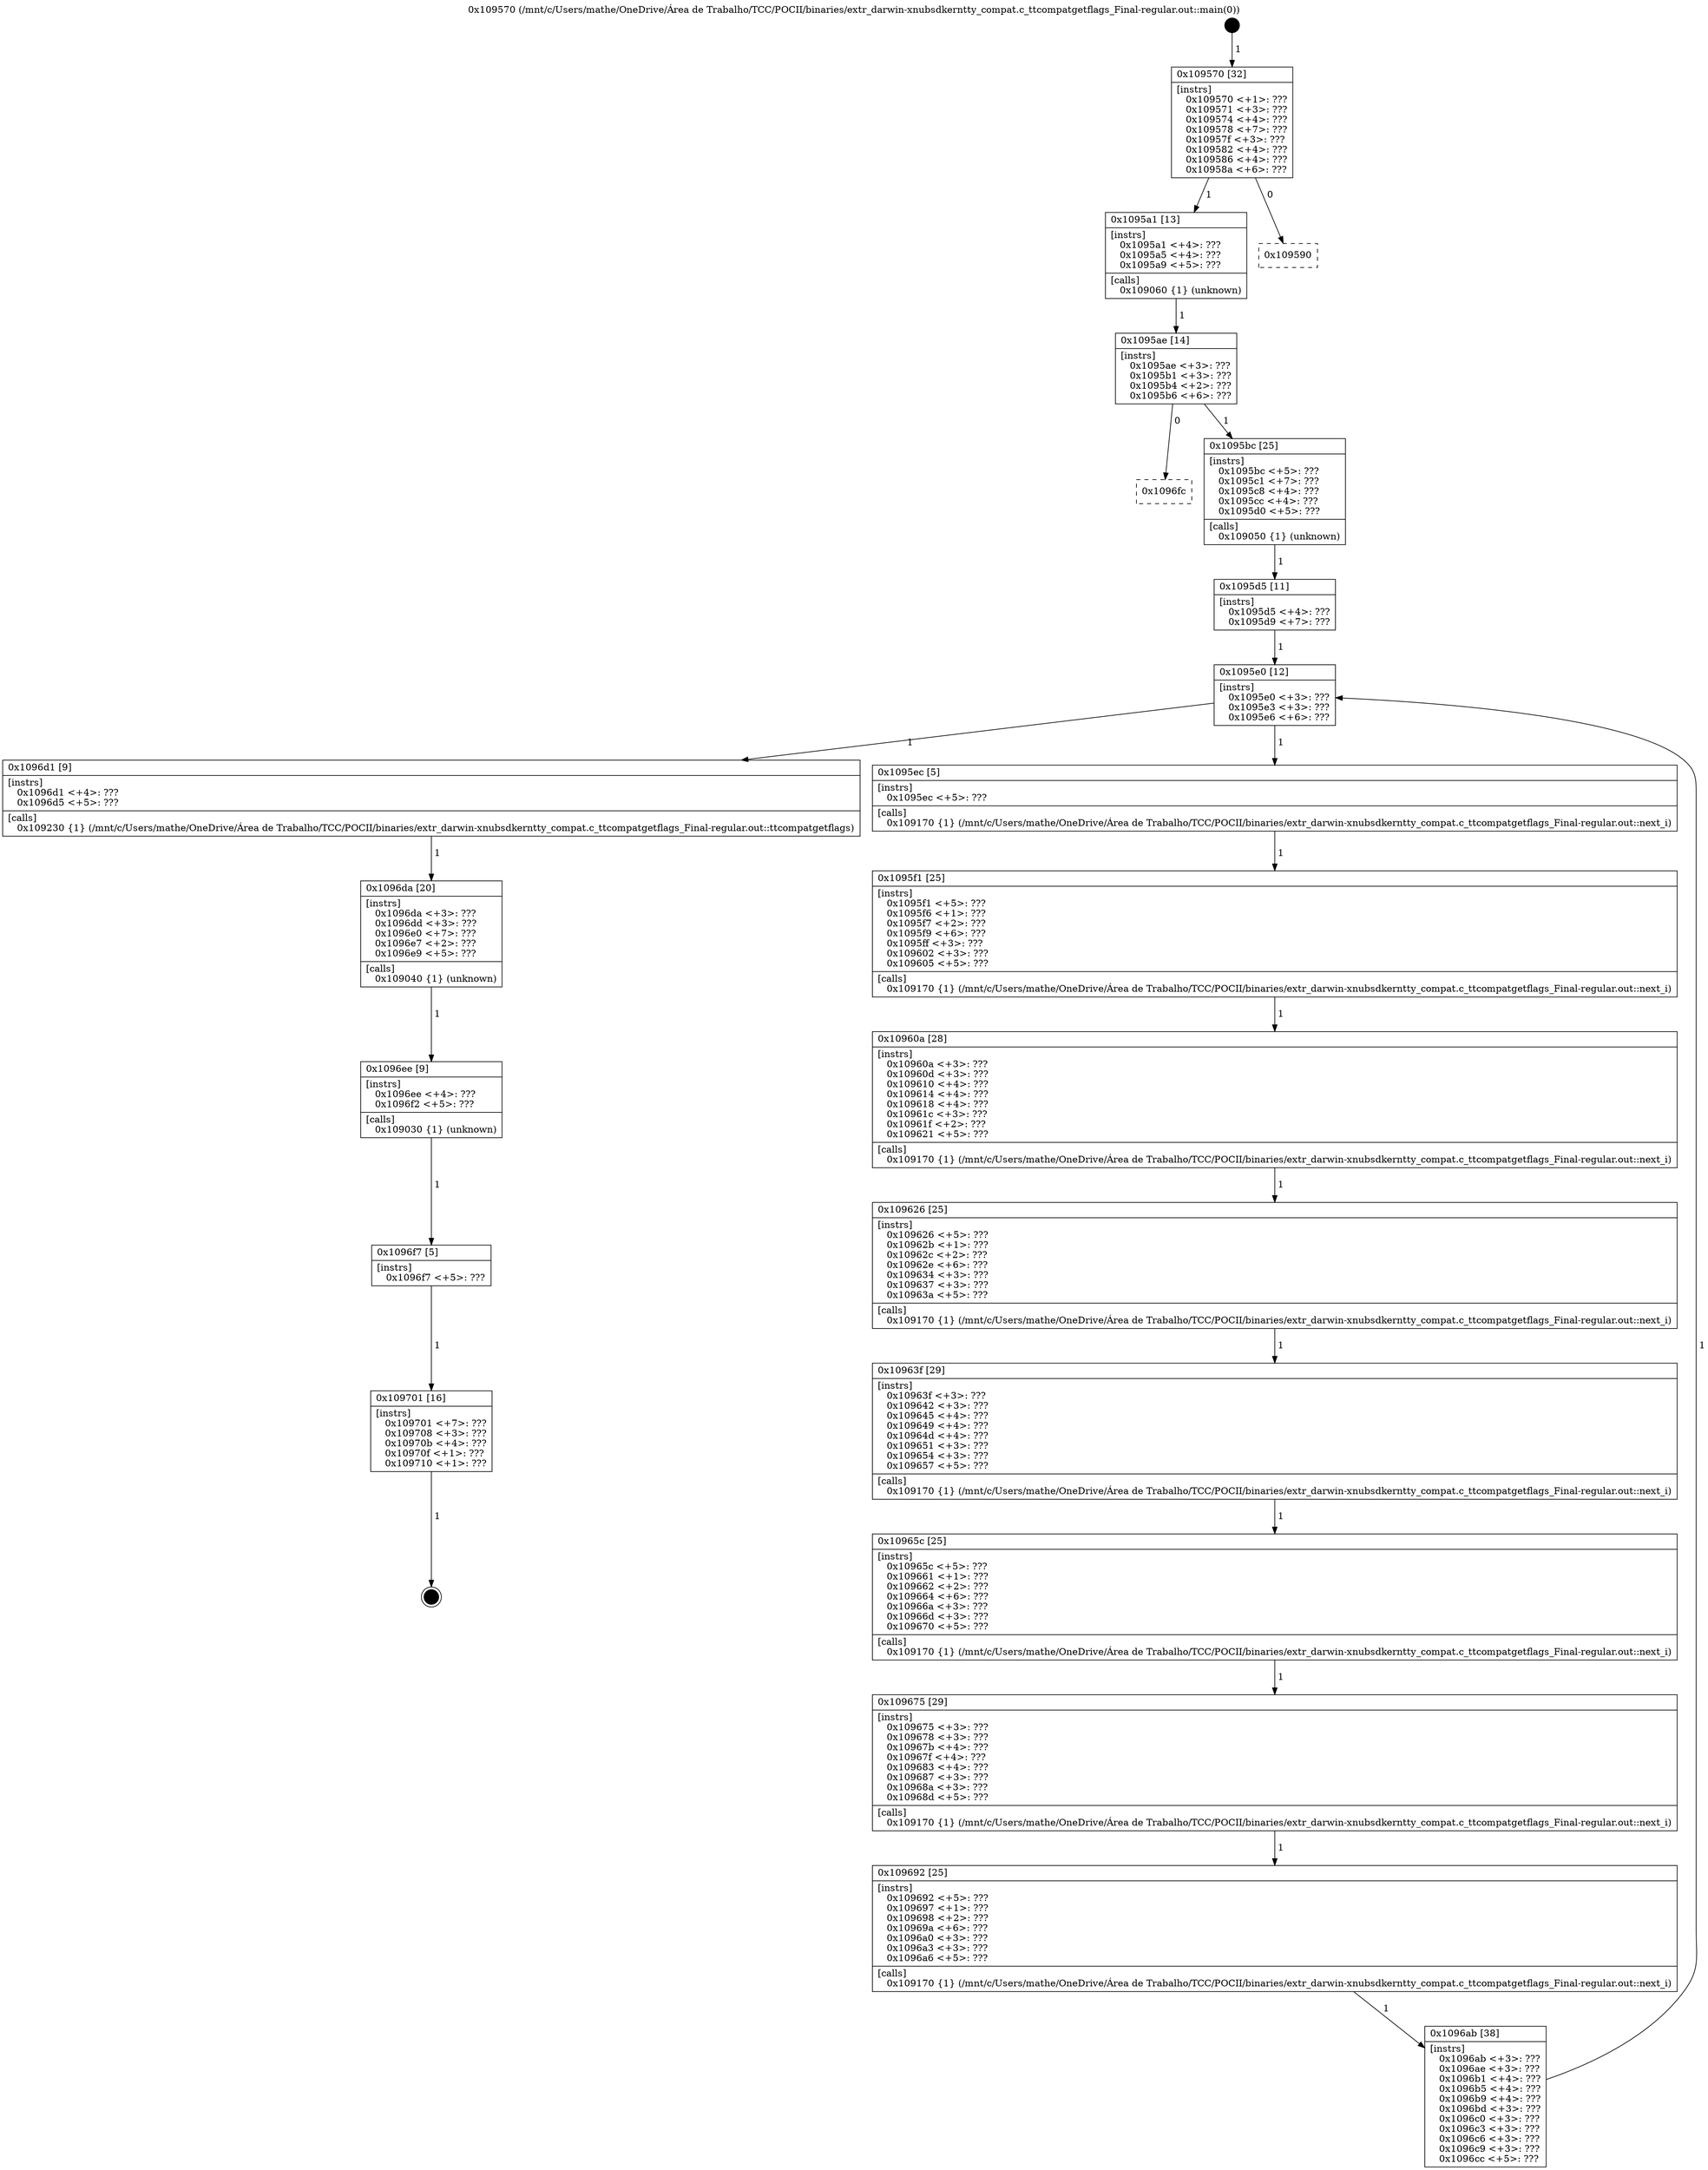 digraph "0x109570" {
  label = "0x109570 (/mnt/c/Users/mathe/OneDrive/Área de Trabalho/TCC/POCII/binaries/extr_darwin-xnubsdkerntty_compat.c_ttcompatgetflags_Final-regular.out::main(0))"
  labelloc = "t"
  node[shape=record]

  Entry [label="",width=0.3,height=0.3,shape=circle,fillcolor=black,style=filled]
  "0x109570" [label="{
     0x109570 [32]\l
     | [instrs]\l
     &nbsp;&nbsp;0x109570 \<+1\>: ???\l
     &nbsp;&nbsp;0x109571 \<+3\>: ???\l
     &nbsp;&nbsp;0x109574 \<+4\>: ???\l
     &nbsp;&nbsp;0x109578 \<+7\>: ???\l
     &nbsp;&nbsp;0x10957f \<+3\>: ???\l
     &nbsp;&nbsp;0x109582 \<+4\>: ???\l
     &nbsp;&nbsp;0x109586 \<+4\>: ???\l
     &nbsp;&nbsp;0x10958a \<+6\>: ???\l
  }"]
  "0x1095a1" [label="{
     0x1095a1 [13]\l
     | [instrs]\l
     &nbsp;&nbsp;0x1095a1 \<+4\>: ???\l
     &nbsp;&nbsp;0x1095a5 \<+4\>: ???\l
     &nbsp;&nbsp;0x1095a9 \<+5\>: ???\l
     | [calls]\l
     &nbsp;&nbsp;0x109060 \{1\} (unknown)\l
  }"]
  "0x109590" [label="{
     0x109590\l
  }", style=dashed]
  "0x1095ae" [label="{
     0x1095ae [14]\l
     | [instrs]\l
     &nbsp;&nbsp;0x1095ae \<+3\>: ???\l
     &nbsp;&nbsp;0x1095b1 \<+3\>: ???\l
     &nbsp;&nbsp;0x1095b4 \<+2\>: ???\l
     &nbsp;&nbsp;0x1095b6 \<+6\>: ???\l
  }"]
  "0x1096fc" [label="{
     0x1096fc\l
  }", style=dashed]
  "0x1095bc" [label="{
     0x1095bc [25]\l
     | [instrs]\l
     &nbsp;&nbsp;0x1095bc \<+5\>: ???\l
     &nbsp;&nbsp;0x1095c1 \<+7\>: ???\l
     &nbsp;&nbsp;0x1095c8 \<+4\>: ???\l
     &nbsp;&nbsp;0x1095cc \<+4\>: ???\l
     &nbsp;&nbsp;0x1095d0 \<+5\>: ???\l
     | [calls]\l
     &nbsp;&nbsp;0x109050 \{1\} (unknown)\l
  }"]
  Exit [label="",width=0.3,height=0.3,shape=circle,fillcolor=black,style=filled,peripheries=2]
  "0x1095e0" [label="{
     0x1095e0 [12]\l
     | [instrs]\l
     &nbsp;&nbsp;0x1095e0 \<+3\>: ???\l
     &nbsp;&nbsp;0x1095e3 \<+3\>: ???\l
     &nbsp;&nbsp;0x1095e6 \<+6\>: ???\l
  }"]
  "0x1096d1" [label="{
     0x1096d1 [9]\l
     | [instrs]\l
     &nbsp;&nbsp;0x1096d1 \<+4\>: ???\l
     &nbsp;&nbsp;0x1096d5 \<+5\>: ???\l
     | [calls]\l
     &nbsp;&nbsp;0x109230 \{1\} (/mnt/c/Users/mathe/OneDrive/Área de Trabalho/TCC/POCII/binaries/extr_darwin-xnubsdkerntty_compat.c_ttcompatgetflags_Final-regular.out::ttcompatgetflags)\l
  }"]
  "0x1095ec" [label="{
     0x1095ec [5]\l
     | [instrs]\l
     &nbsp;&nbsp;0x1095ec \<+5\>: ???\l
     | [calls]\l
     &nbsp;&nbsp;0x109170 \{1\} (/mnt/c/Users/mathe/OneDrive/Área de Trabalho/TCC/POCII/binaries/extr_darwin-xnubsdkerntty_compat.c_ttcompatgetflags_Final-regular.out::next_i)\l
  }"]
  "0x1095f1" [label="{
     0x1095f1 [25]\l
     | [instrs]\l
     &nbsp;&nbsp;0x1095f1 \<+5\>: ???\l
     &nbsp;&nbsp;0x1095f6 \<+1\>: ???\l
     &nbsp;&nbsp;0x1095f7 \<+2\>: ???\l
     &nbsp;&nbsp;0x1095f9 \<+6\>: ???\l
     &nbsp;&nbsp;0x1095ff \<+3\>: ???\l
     &nbsp;&nbsp;0x109602 \<+3\>: ???\l
     &nbsp;&nbsp;0x109605 \<+5\>: ???\l
     | [calls]\l
     &nbsp;&nbsp;0x109170 \{1\} (/mnt/c/Users/mathe/OneDrive/Área de Trabalho/TCC/POCII/binaries/extr_darwin-xnubsdkerntty_compat.c_ttcompatgetflags_Final-regular.out::next_i)\l
  }"]
  "0x10960a" [label="{
     0x10960a [28]\l
     | [instrs]\l
     &nbsp;&nbsp;0x10960a \<+3\>: ???\l
     &nbsp;&nbsp;0x10960d \<+3\>: ???\l
     &nbsp;&nbsp;0x109610 \<+4\>: ???\l
     &nbsp;&nbsp;0x109614 \<+4\>: ???\l
     &nbsp;&nbsp;0x109618 \<+4\>: ???\l
     &nbsp;&nbsp;0x10961c \<+3\>: ???\l
     &nbsp;&nbsp;0x10961f \<+2\>: ???\l
     &nbsp;&nbsp;0x109621 \<+5\>: ???\l
     | [calls]\l
     &nbsp;&nbsp;0x109170 \{1\} (/mnt/c/Users/mathe/OneDrive/Área de Trabalho/TCC/POCII/binaries/extr_darwin-xnubsdkerntty_compat.c_ttcompatgetflags_Final-regular.out::next_i)\l
  }"]
  "0x109626" [label="{
     0x109626 [25]\l
     | [instrs]\l
     &nbsp;&nbsp;0x109626 \<+5\>: ???\l
     &nbsp;&nbsp;0x10962b \<+1\>: ???\l
     &nbsp;&nbsp;0x10962c \<+2\>: ???\l
     &nbsp;&nbsp;0x10962e \<+6\>: ???\l
     &nbsp;&nbsp;0x109634 \<+3\>: ???\l
     &nbsp;&nbsp;0x109637 \<+3\>: ???\l
     &nbsp;&nbsp;0x10963a \<+5\>: ???\l
     | [calls]\l
     &nbsp;&nbsp;0x109170 \{1\} (/mnt/c/Users/mathe/OneDrive/Área de Trabalho/TCC/POCII/binaries/extr_darwin-xnubsdkerntty_compat.c_ttcompatgetflags_Final-regular.out::next_i)\l
  }"]
  "0x10963f" [label="{
     0x10963f [29]\l
     | [instrs]\l
     &nbsp;&nbsp;0x10963f \<+3\>: ???\l
     &nbsp;&nbsp;0x109642 \<+3\>: ???\l
     &nbsp;&nbsp;0x109645 \<+4\>: ???\l
     &nbsp;&nbsp;0x109649 \<+4\>: ???\l
     &nbsp;&nbsp;0x10964d \<+4\>: ???\l
     &nbsp;&nbsp;0x109651 \<+3\>: ???\l
     &nbsp;&nbsp;0x109654 \<+3\>: ???\l
     &nbsp;&nbsp;0x109657 \<+5\>: ???\l
     | [calls]\l
     &nbsp;&nbsp;0x109170 \{1\} (/mnt/c/Users/mathe/OneDrive/Área de Trabalho/TCC/POCII/binaries/extr_darwin-xnubsdkerntty_compat.c_ttcompatgetflags_Final-regular.out::next_i)\l
  }"]
  "0x10965c" [label="{
     0x10965c [25]\l
     | [instrs]\l
     &nbsp;&nbsp;0x10965c \<+5\>: ???\l
     &nbsp;&nbsp;0x109661 \<+1\>: ???\l
     &nbsp;&nbsp;0x109662 \<+2\>: ???\l
     &nbsp;&nbsp;0x109664 \<+6\>: ???\l
     &nbsp;&nbsp;0x10966a \<+3\>: ???\l
     &nbsp;&nbsp;0x10966d \<+3\>: ???\l
     &nbsp;&nbsp;0x109670 \<+5\>: ???\l
     | [calls]\l
     &nbsp;&nbsp;0x109170 \{1\} (/mnt/c/Users/mathe/OneDrive/Área de Trabalho/TCC/POCII/binaries/extr_darwin-xnubsdkerntty_compat.c_ttcompatgetflags_Final-regular.out::next_i)\l
  }"]
  "0x109675" [label="{
     0x109675 [29]\l
     | [instrs]\l
     &nbsp;&nbsp;0x109675 \<+3\>: ???\l
     &nbsp;&nbsp;0x109678 \<+3\>: ???\l
     &nbsp;&nbsp;0x10967b \<+4\>: ???\l
     &nbsp;&nbsp;0x10967f \<+4\>: ???\l
     &nbsp;&nbsp;0x109683 \<+4\>: ???\l
     &nbsp;&nbsp;0x109687 \<+3\>: ???\l
     &nbsp;&nbsp;0x10968a \<+3\>: ???\l
     &nbsp;&nbsp;0x10968d \<+5\>: ???\l
     | [calls]\l
     &nbsp;&nbsp;0x109170 \{1\} (/mnt/c/Users/mathe/OneDrive/Área de Trabalho/TCC/POCII/binaries/extr_darwin-xnubsdkerntty_compat.c_ttcompatgetflags_Final-regular.out::next_i)\l
  }"]
  "0x109692" [label="{
     0x109692 [25]\l
     | [instrs]\l
     &nbsp;&nbsp;0x109692 \<+5\>: ???\l
     &nbsp;&nbsp;0x109697 \<+1\>: ???\l
     &nbsp;&nbsp;0x109698 \<+2\>: ???\l
     &nbsp;&nbsp;0x10969a \<+6\>: ???\l
     &nbsp;&nbsp;0x1096a0 \<+3\>: ???\l
     &nbsp;&nbsp;0x1096a3 \<+3\>: ???\l
     &nbsp;&nbsp;0x1096a6 \<+5\>: ???\l
     | [calls]\l
     &nbsp;&nbsp;0x109170 \{1\} (/mnt/c/Users/mathe/OneDrive/Área de Trabalho/TCC/POCII/binaries/extr_darwin-xnubsdkerntty_compat.c_ttcompatgetflags_Final-regular.out::next_i)\l
  }"]
  "0x1096ab" [label="{
     0x1096ab [38]\l
     | [instrs]\l
     &nbsp;&nbsp;0x1096ab \<+3\>: ???\l
     &nbsp;&nbsp;0x1096ae \<+3\>: ???\l
     &nbsp;&nbsp;0x1096b1 \<+4\>: ???\l
     &nbsp;&nbsp;0x1096b5 \<+4\>: ???\l
     &nbsp;&nbsp;0x1096b9 \<+4\>: ???\l
     &nbsp;&nbsp;0x1096bd \<+3\>: ???\l
     &nbsp;&nbsp;0x1096c0 \<+3\>: ???\l
     &nbsp;&nbsp;0x1096c3 \<+3\>: ???\l
     &nbsp;&nbsp;0x1096c6 \<+3\>: ???\l
     &nbsp;&nbsp;0x1096c9 \<+3\>: ???\l
     &nbsp;&nbsp;0x1096cc \<+5\>: ???\l
  }"]
  "0x1095d5" [label="{
     0x1095d5 [11]\l
     | [instrs]\l
     &nbsp;&nbsp;0x1095d5 \<+4\>: ???\l
     &nbsp;&nbsp;0x1095d9 \<+7\>: ???\l
  }"]
  "0x1096da" [label="{
     0x1096da [20]\l
     | [instrs]\l
     &nbsp;&nbsp;0x1096da \<+3\>: ???\l
     &nbsp;&nbsp;0x1096dd \<+3\>: ???\l
     &nbsp;&nbsp;0x1096e0 \<+7\>: ???\l
     &nbsp;&nbsp;0x1096e7 \<+2\>: ???\l
     &nbsp;&nbsp;0x1096e9 \<+5\>: ???\l
     | [calls]\l
     &nbsp;&nbsp;0x109040 \{1\} (unknown)\l
  }"]
  "0x1096ee" [label="{
     0x1096ee [9]\l
     | [instrs]\l
     &nbsp;&nbsp;0x1096ee \<+4\>: ???\l
     &nbsp;&nbsp;0x1096f2 \<+5\>: ???\l
     | [calls]\l
     &nbsp;&nbsp;0x109030 \{1\} (unknown)\l
  }"]
  "0x1096f7" [label="{
     0x1096f7 [5]\l
     | [instrs]\l
     &nbsp;&nbsp;0x1096f7 \<+5\>: ???\l
  }"]
  "0x109701" [label="{
     0x109701 [16]\l
     | [instrs]\l
     &nbsp;&nbsp;0x109701 \<+7\>: ???\l
     &nbsp;&nbsp;0x109708 \<+3\>: ???\l
     &nbsp;&nbsp;0x10970b \<+4\>: ???\l
     &nbsp;&nbsp;0x10970f \<+1\>: ???\l
     &nbsp;&nbsp;0x109710 \<+1\>: ???\l
  }"]
  Entry -> "0x109570" [label=" 1"]
  "0x109570" -> "0x1095a1" [label=" 1"]
  "0x109570" -> "0x109590" [label=" 0"]
  "0x1095a1" -> "0x1095ae" [label=" 1"]
  "0x1095ae" -> "0x1096fc" [label=" 0"]
  "0x1095ae" -> "0x1095bc" [label=" 1"]
  "0x109701" -> Exit [label=" 1"]
  "0x1095bc" -> "0x1095d5" [label=" 1"]
  "0x1095e0" -> "0x1096d1" [label=" 1"]
  "0x1095e0" -> "0x1095ec" [label=" 1"]
  "0x1095ec" -> "0x1095f1" [label=" 1"]
  "0x1095f1" -> "0x10960a" [label=" 1"]
  "0x10960a" -> "0x109626" [label=" 1"]
  "0x109626" -> "0x10963f" [label=" 1"]
  "0x10963f" -> "0x10965c" [label=" 1"]
  "0x10965c" -> "0x109675" [label=" 1"]
  "0x109675" -> "0x109692" [label=" 1"]
  "0x109692" -> "0x1096ab" [label=" 1"]
  "0x1095d5" -> "0x1095e0" [label=" 1"]
  "0x1096ab" -> "0x1095e0" [label=" 1"]
  "0x1096d1" -> "0x1096da" [label=" 1"]
  "0x1096da" -> "0x1096ee" [label=" 1"]
  "0x1096ee" -> "0x1096f7" [label=" 1"]
  "0x1096f7" -> "0x109701" [label=" 1"]
}
